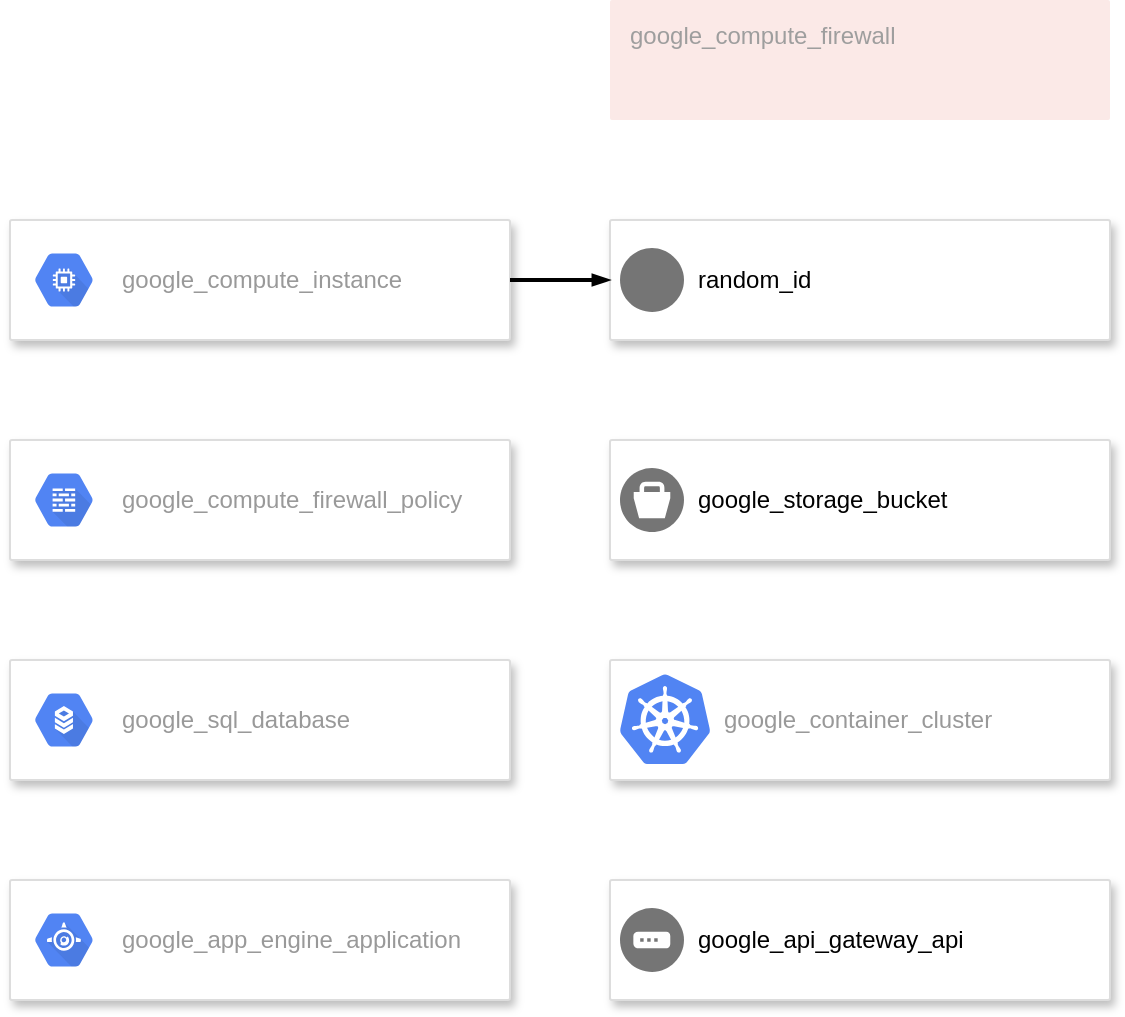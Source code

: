 <?xml version="1.0" encoding="UTF-8"?>
<mxGraphModel gridSize="10" pageWidth="850" pageHeight="1100">
    <root>
        <mxCell id="0"/>
        <mxCell id="1" parent="0"/>
        <mxCell id="2" parent="1" value="google_compute_firewall" style="sketch=0;points=[[0,0,0],[0.25,0,0],[0.5,0,0],[0.75,0,0],[1,0,0],[1,0.25,0],[1,0.5,0],[1,0.75,0],[1,1,0],[0.75,1,0],[0.5,1,0],[0.25,1,0],[0,1,0],[0,0.75,0],[0,0.5,0],[0,0.25,0]];rounded=1;absoluteArcSize=1;arcSize=2;html=1;strokeColor=none;gradientColor=none;shadow=0;dashed=0;fontSize=12;fontColor=#9E9E9E;align=left;verticalAlign=top;spacing=10;spacingTop=-4;fillColor=#FBE9E7;" vertex="1">
            <mxGeometry x="350" y="50" width="250" height="60" as="geometry"/>
        </mxCell>
        <mxCell id="3" parent="1" value="" style="strokeColor=#dddddd;shadow=1;strokeWidth=1;rounded=1;absoluteArcSize=1;arcSize=2;" vertex="1">
            <mxGeometry x="50" y="160" width="250" height="60" as="geometry"/>
        </mxCell>
        <mxCell id="4" parent="3" value="google_compute_instance" style="sketch=0;dashed=0;connectable=0;html=1;fillColor=#5184F3;strokeColor=none;part=1;labelPosition=right;verticalLabelPosition=middle;align=left;verticalAlign=middle;spacingLeft=5;fontColor=#999999;fontSize=12;shape=mxgraph.gcp2.hexIcon;prIcon=compute_engine" vertex="1">
            <mxGeometry y="0.5" width="44" height="39" relative="1" as="geometry">
                <mxPoint x="5" y="-19.5" as="offset"/>
            </mxGeometry>
        </mxCell>
        <mxCell id="5" parent="1" value="" style="strokeColor=#dddddd;shadow=1;strokeWidth=1;rounded=1;absoluteArcSize=1;arcSize=2;" vertex="1">
            <mxGeometry x="350" y="160" width="250" height="60" as="geometry"/>
        </mxCell>
        <mxCell id="6" parent="5" value="random_id" style="sketch=0;dashed=0;connectable=0;html=1;fillColor=#757575;strokeColor=none;part=1;labelPosition=right;verticalLabelPosition=middle;align=left;verticalAlign=middle;spacingLeft=5;fontSize=12;shape=mxgraph.gcp2.blank" vertex="1">
            <mxGeometry y="0.5" width="32" height="32" relative="1" as="geometry">
                <mxPoint x="5" y="-16" as="offset"/>
            </mxGeometry>
        </mxCell>
        <mxCell id="7" parent="1" value="" style="strokeColor=#dddddd;shadow=1;strokeWidth=1;rounded=1;absoluteArcSize=1;arcSize=2;" vertex="1">
            <mxGeometry x="50" y="270" width="250" height="60" as="geometry"/>
        </mxCell>
        <mxCell id="8" parent="7" value="google_compute_firewall_policy" style="sketch=0;dashed=0;connectable=0;html=1;fillColor=#5184F3;strokeColor=none;part=1;labelPosition=right;verticalLabelPosition=middle;align=left;verticalAlign=middle;spacingLeft=5;fontColor=#999999;fontSize=12;shape=mxgraph.gcp2.hexIcon;prIcon=cloud_firewall_rules" vertex="1">
            <mxGeometry y="0.5" width="44" height="39" relative="1" as="geometry">
                <mxPoint x="5" y="-19.5" as="offset"/>
            </mxGeometry>
        </mxCell>
        <mxCell id="9" parent="1" value="" style="strokeColor=#dddddd;shadow=1;strokeWidth=1;rounded=1;absoluteArcSize=1;arcSize=2;" vertex="1">
            <mxGeometry x="350" y="270" width="250" height="60" as="geometry"/>
        </mxCell>
        <mxCell id="10" parent="9" value="google_storage_bucket" style="sketch=0;dashed=0;connectable=0;html=1;fillColor=#757575;strokeColor=none;part=1;labelPosition=right;verticalLabelPosition=middle;align=left;verticalAlign=middle;spacingLeft=5;fontSize=12;shape=mxgraph.gcp2.bucket" vertex="1">
            <mxGeometry y="0.5" width="32" height="32" relative="1" as="geometry">
                <mxPoint x="5" y="-16" as="offset"/>
            </mxGeometry>
        </mxCell>
        <mxCell id="11" parent="1" value="" style="strokeColor=#dddddd;shadow=1;strokeWidth=1;rounded=1;absoluteArcSize=1;arcSize=2;" vertex="1">
            <mxGeometry x="50" y="380" width="250" height="60" as="geometry"/>
        </mxCell>
        <mxCell id="12" parent="11" value="google_sql_database" style="sketch=0;dashed=0;connectable=0;html=1;fillColor=#5184F3;strokeColor=none;part=1;labelPosition=right;verticalLabelPosition=middle;align=left;verticalAlign=middle;spacingLeft=5;fontColor=#999999;fontSize=12;shape=mxgraph.gcp2.hexIcon;prIcon=cloud_sql" vertex="1">
            <mxGeometry y="0.5" width="44" height="39" relative="1" as="geometry">
                <mxPoint x="5" y="-19.5" as="offset"/>
            </mxGeometry>
        </mxCell>
        <mxCell id="13" parent="1" value="" style="strokeColor=#dddddd;shadow=1;strokeWidth=1;rounded=1;absoluteArcSize=1;arcSize=2;" vertex="1">
            <mxGeometry x="350" y="380" width="250" height="60" as="geometry"/>
        </mxCell>
        <mxCell id="14" parent="13" value="google_container_cluster" style="sketch=0;dashed=0;connectable=0;html=1;fillColor=#5184F3;strokeColor=none;part=1;labelPosition=right;verticalLabelPosition=middle;align=left;verticalAlign=middle;spacingLeft=5;fontColor=#999999;fontSize=12;shape=mxgraph.gcp2.kubernetes_logo" vertex="1">
            <mxGeometry width="45" height="45" relative="1" as="geometry">
                <mxPoint x="5" y="7" as="offset"/>
            </mxGeometry>
        </mxCell>
        <mxCell id="15" parent="1" value="" style="strokeColor=#dddddd;shadow=1;strokeWidth=1;rounded=1;absoluteArcSize=1;arcSize=2;" vertex="1">
            <mxGeometry x="50" y="490" width="250" height="60" as="geometry"/>
        </mxCell>
        <mxCell id="16" parent="15" value="google_app_engine_application" style="sketch=0;dashed=0;connectable=0;html=1;fillColor=#5184F3;strokeColor=none;part=1;labelPosition=right;verticalLabelPosition=middle;align=left;verticalAlign=middle;spacingLeft=5;fontColor=#999999;fontSize=12;shape=mxgraph.gcp2.hexIcon;prIcon=app_engine" vertex="1">
            <mxGeometry y="0.5" width="44" height="39" relative="1" as="geometry">
                <mxPoint x="5" y="-19.5" as="offset"/>
            </mxGeometry>
        </mxCell>
        <mxCell id="17" parent="1" value="" style="strokeColor=#dddddd;shadow=1;strokeWidth=1;rounded=1;absoluteArcSize=1;arcSize=2;" vertex="1">
            <mxGeometry x="350" y="490" width="250" height="60" as="geometry"/>
        </mxCell>
        <mxCell id="18" parent="17" value="google_api_gateway_api" style="sketch=0;dashed=0;connectable=0;html=1;fillColor=#757575;strokeColor=none;part=1;labelPosition=right;verticalLabelPosition=middle;align=left;verticalAlign=middle;spacingLeft=5;fontSize=12;shape=mxgraph.gcp2.gateway" vertex="1">
            <mxGeometry y="0.5" width="32" height="32" relative="1" as="geometry">
                <mxPoint x="5" y="-16" as="offset"/>
            </mxGeometry>
        </mxCell>
        <mxCell id="19" parent="1" value="" style="edgeStyle=orthogonalEdgeStyle;fontSize=12;html=1;endArrow=blockThin;endFill=1;rounded=0;strokeWidth=2;endSize=4;startSize=4;" edge="1" target="5" source="3">
            <mxGeometry relative="1" as="geometry">
                <mxPoint x="50" y="160" as="sourcePoint"/>
                <mxPoint x="350" y="160" as="targetPoint"/>
            </mxGeometry>
        </mxCell>
    </root>
</mxGraphModel>
